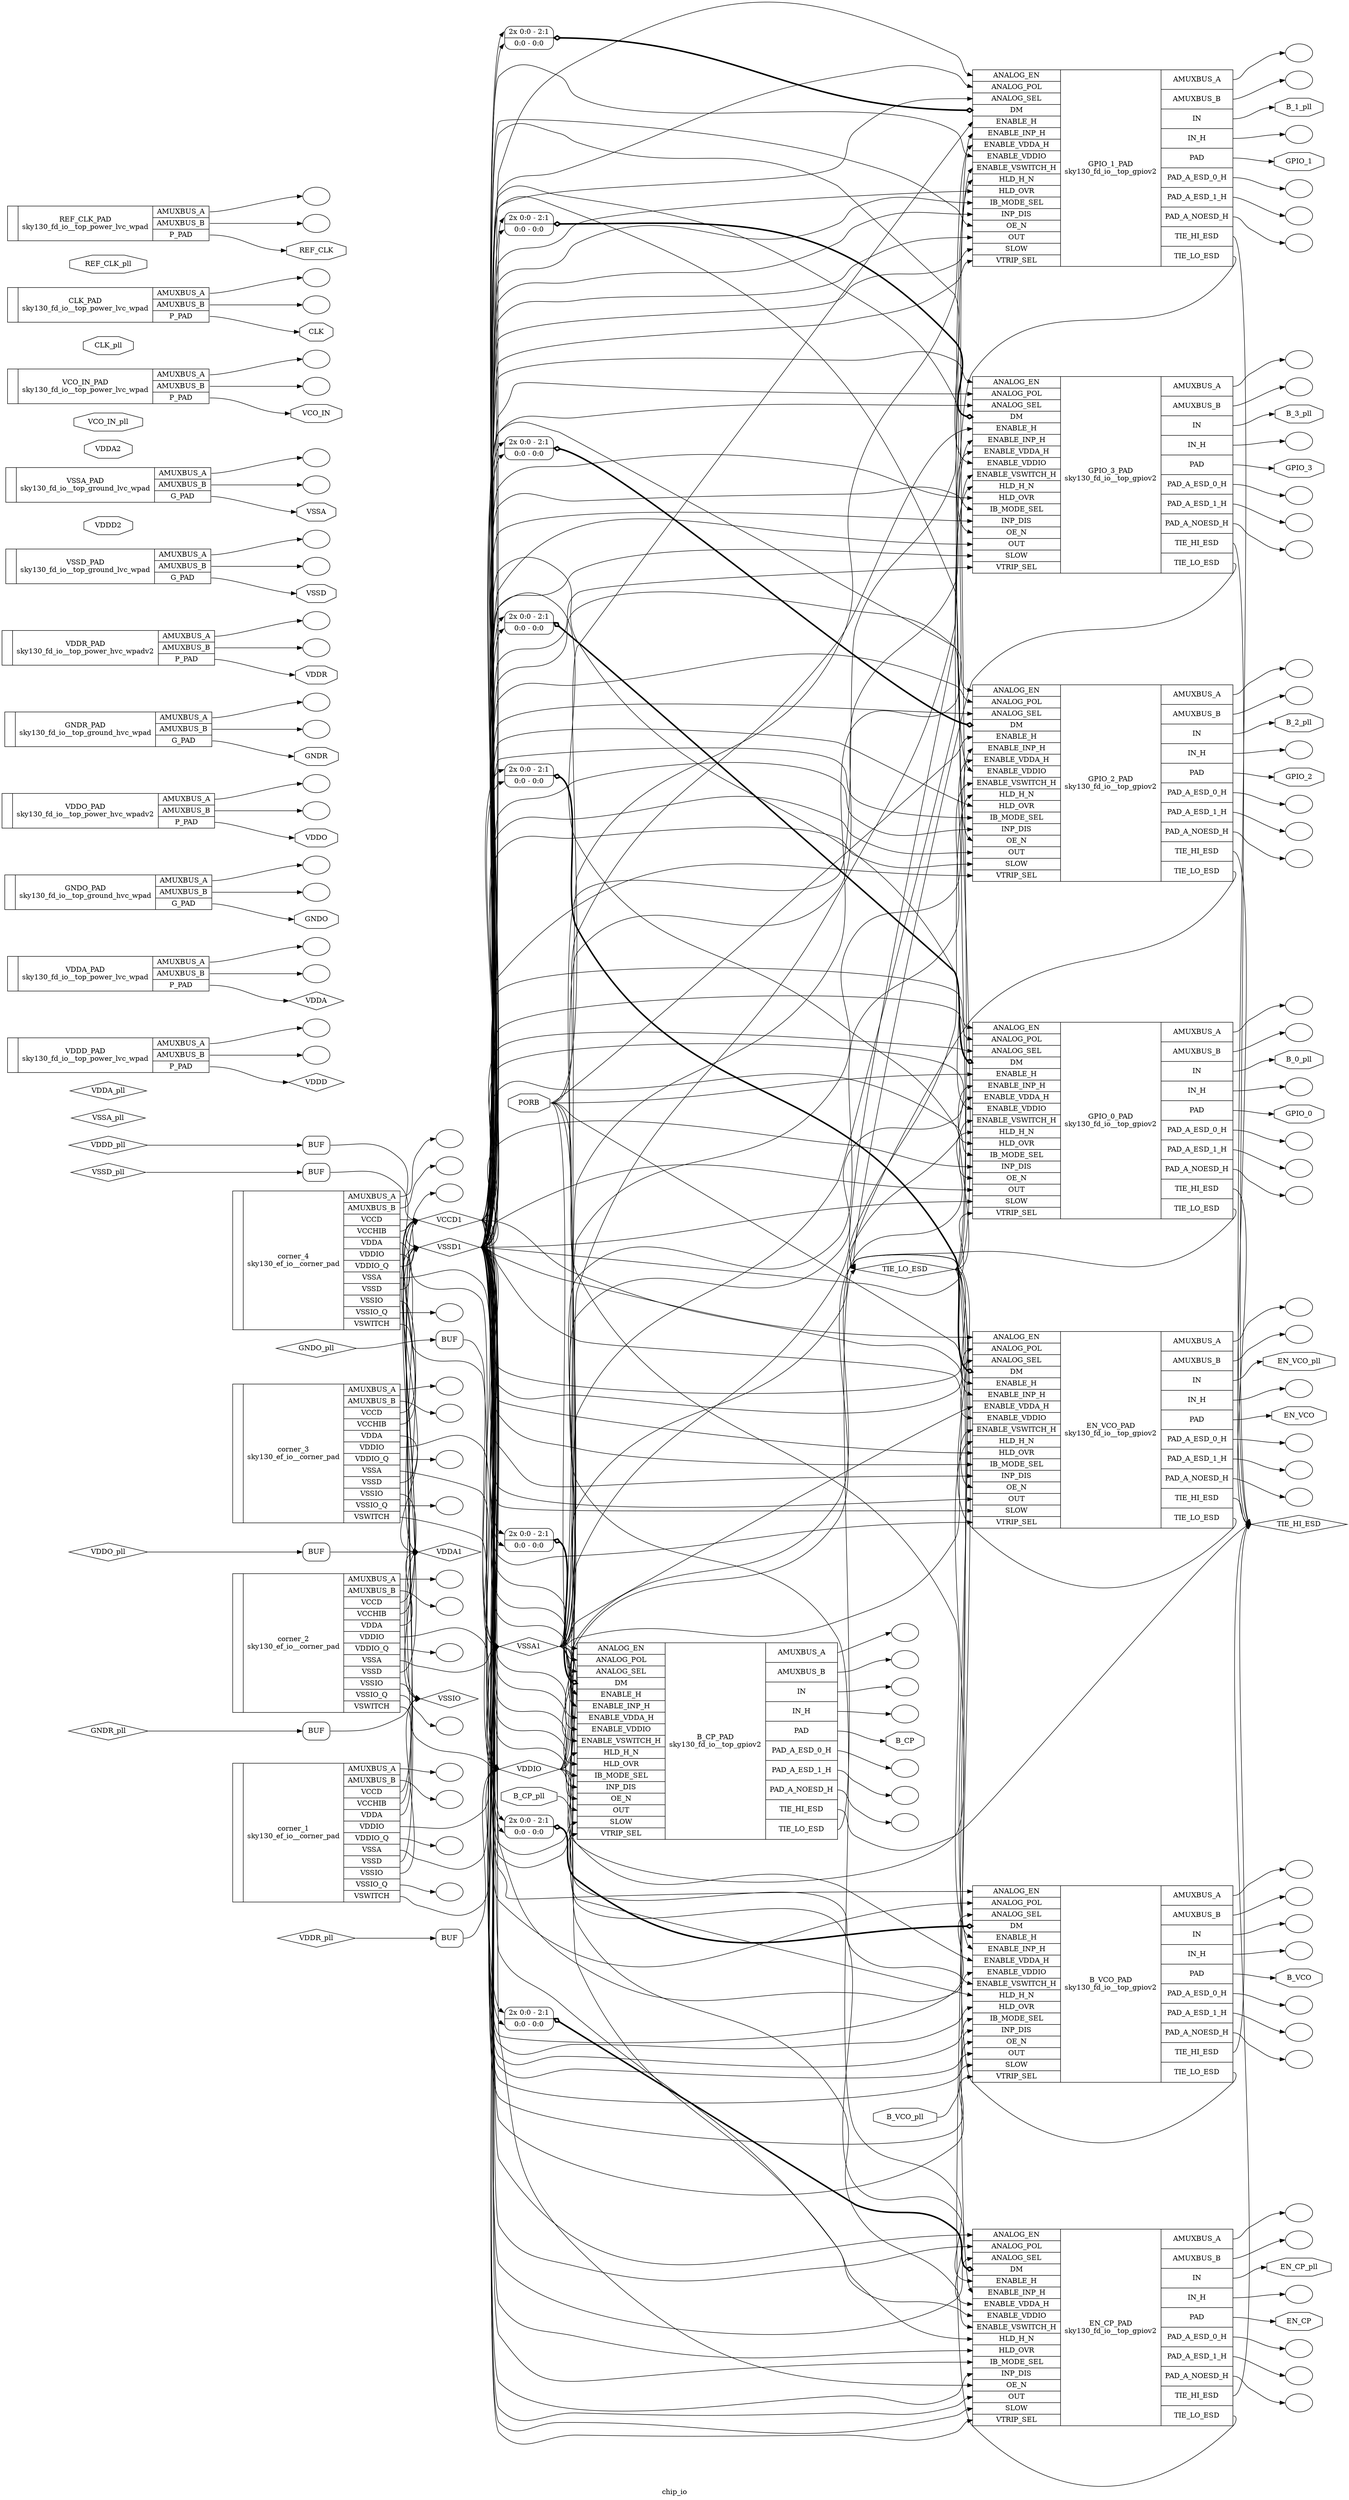 digraph "chip_io" {
label="chip_io";
rankdir="LR";
remincross=true;
n1 [ shape=diamond, label="GNDO_pll", color="black", fontcolor="black" ];
n2 [ shape=diamond, label="VDDO_pll", color="black", fontcolor="black" ];
n3 [ shape=diamond, label="GNDR_pll", color="black", fontcolor="black" ];
n4 [ shape=diamond, label="VDDR_pll", color="black", fontcolor="black" ];
n5 [ shape=diamond, label="VDDD_pll", color="black", fontcolor="black" ];
n6 [ shape=diamond, label="VSSD_pll", color="black", fontcolor="black" ];
n7 [ shape=diamond, label="VSSA_pll", color="black", fontcolor="black" ];
n8 [ shape=diamond, label="VDDA_pll", color="black", fontcolor="black" ];
n9 [ shape=diamond, label="VSSD1", color="black", fontcolor="black" ];
n10 [ shape=diamond, label="VCCD1", color="black", fontcolor="black" ];
n11 [ shape=diamond, label="VSSA1", color="black", fontcolor="black" ];
n12 [ shape=diamond, label="VDDA1", color="black", fontcolor="black" ];
n13 [ shape=diamond, label="VSSIO", color="black", fontcolor="black" ];
n14 [ shape=diamond, label="VDDIO", color="black", fontcolor="black" ];
n15 [ shape=diamond, label="VDDD", color="black", fontcolor="black" ];
n16 [ shape=diamond, label="VDDA", color="black", fontcolor="black" ];
n17 [ shape=diamond, label="TIE_LO_ESD", color="black", fontcolor="black" ];
n18 [ shape=diamond, label="TIE_HI_ESD", color="black", fontcolor="black" ];
n19 [ shape=octagon, label="PORB", color="black", fontcolor="black" ];
n20 [ shape=octagon, label="GNDO", color="black", fontcolor="black" ];
n21 [ shape=octagon, label="VDDO", color="black", fontcolor="black" ];
n22 [ shape=octagon, label="GNDR", color="black", fontcolor="black" ];
n23 [ shape=octagon, label="VDDR", color="black", fontcolor="black" ];
n24 [ shape=octagon, label="VSSD", color="black", fontcolor="black" ];
n25 [ shape=octagon, label="VDDD2", color="black", fontcolor="black" ];
n26 [ shape=octagon, label="VSSA", color="black", fontcolor="black" ];
n27 [ shape=octagon, label="VDDA2", color="black", fontcolor="black" ];
n28 [ shape=octagon, label="B_VCO_pll", color="black", fontcolor="black" ];
n29 [ shape=octagon, label="B_VCO", color="black", fontcolor="black" ];
n30 [ shape=octagon, label="B_CP_pll", color="black", fontcolor="black" ];
n31 [ shape=octagon, label="B_CP", color="black", fontcolor="black" ];
n32 [ shape=octagon, label="EN_VCO_pll", color="black", fontcolor="black" ];
n33 [ shape=octagon, label="EN_VCO", color="black", fontcolor="black" ];
n34 [ shape=octagon, label="EN_CP_pll", color="black", fontcolor="black" ];
n35 [ shape=octagon, label="EN_CP", color="black", fontcolor="black" ];
n36 [ shape=octagon, label="VCO_IN_pll", color="black", fontcolor="black" ];
n37 [ shape=octagon, label="VCO_IN", color="black", fontcolor="black" ];
n38 [ shape=octagon, label="CLK_pll", color="black", fontcolor="black" ];
n39 [ shape=octagon, label="CLK", color="black", fontcolor="black" ];
n40 [ shape=octagon, label="REF_CLK_pll", color="black", fontcolor="black" ];
n41 [ shape=octagon, label="REF_CLK", color="black", fontcolor="black" ];
n42 [ shape=octagon, label="B_3_pll", color="black", fontcolor="black" ];
n43 [ shape=octagon, label="B_2_pll", color="black", fontcolor="black" ];
n44 [ shape=octagon, label="B_1_pll", color="black", fontcolor="black" ];
n45 [ shape=octagon, label="B_0_pll", color="black", fontcolor="black" ];
n46 [ shape=octagon, label="GPIO_3", color="black", fontcolor="black" ];
n47 [ shape=octagon, label="GPIO_2", color="black", fontcolor="black" ];
n48 [ shape=octagon, label="GPIO_1", color="black", fontcolor="black" ];
n49 [ shape=octagon, label="GPIO_0", color="black", fontcolor="black" ];
v0 [ label="" ];
v1 [ label="" ];
v2 [ label="" ];
v3 [ label="" ];
c57 [ shape=record, label="{{}|corner_4\nsky130_ef_io__corner_pad|{<p50> AMUXBUS_A|<p51> AMUXBUS_B|<p52> VCCD|<p53> VCCHIB|<p16> VDDA|<p14> VDDIO|<p54> VDDIO_Q|<p26> VSSA|<p24> VSSD|<p13> VSSIO|<p55> VSSIO_Q|<p56> VSWITCH}}" ];
v4 [ label="" ];
v5 [ label="" ];
v6 [ label="" ];
v7 [ label="" ];
c58 [ shape=record, label="{{}|corner_3\nsky130_ef_io__corner_pad|{<p50> AMUXBUS_A|<p51> AMUXBUS_B|<p52> VCCD|<p53> VCCHIB|<p16> VDDA|<p14> VDDIO|<p54> VDDIO_Q|<p26> VSSA|<p24> VSSD|<p13> VSSIO|<p55> VSSIO_Q|<p56> VSWITCH}}" ];
v8 [ label="" ];
v9 [ label="" ];
v10 [ label="" ];
v11 [ label="" ];
c59 [ shape=record, label="{{}|corner_2\nsky130_ef_io__corner_pad|{<p50> AMUXBUS_A|<p51> AMUXBUS_B|<p52> VCCD|<p53> VCCHIB|<p16> VDDA|<p14> VDDIO|<p54> VDDIO_Q|<p26> VSSA|<p24> VSSD|<p13> VSSIO|<p55> VSSIO_Q|<p56> VSWITCH}}" ];
v12 [ label="" ];
v13 [ label="" ];
v14 [ label="" ];
v15 [ label="" ];
c60 [ shape=record, label="{{}|corner_1\nsky130_ef_io__corner_pad|{<p50> AMUXBUS_A|<p51> AMUXBUS_B|<p52> VCCD|<p53> VCCHIB|<p16> VDDA|<p14> VDDIO|<p54> VDDIO_Q|<p26> VSSA|<p24> VSSD|<p13> VSSIO|<p55> VSSIO_Q|<p56> VSWITCH}}" ];
v16 [ label="" ];
v17 [ label="" ];
c62 [ shape=record, label="{{}|GNDO_PAD\nsky130_fd_io__top_ground_hvc_wpad|{<p50> AMUXBUS_A|<p51> AMUXBUS_B|<p61> G_PAD}}" ];
v18 [ label="" ];
v19 [ label="" ];
c64 [ shape=record, label="{{}|VDDO_PAD\nsky130_fd_io__top_power_hvc_wpadv2|{<p50> AMUXBUS_A|<p51> AMUXBUS_B|<p63> P_PAD}}" ];
v20 [ label="" ];
v21 [ label="" ];
c65 [ shape=record, label="{{}|GNDR_PAD\nsky130_fd_io__top_ground_hvc_wpad|{<p50> AMUXBUS_A|<p51> AMUXBUS_B|<p61> G_PAD}}" ];
v22 [ label="" ];
v23 [ label="" ];
c66 [ shape=record, label="{{}|VDDR_PAD\nsky130_fd_io__top_power_hvc_wpadv2|{<p50> AMUXBUS_A|<p51> AMUXBUS_B|<p63> P_PAD}}" ];
v24 [ label="" ];
v25 [ label="" ];
c67 [ shape=record, label="{{}|VDDD_PAD\nsky130_fd_io__top_power_lvc_wpad|{<p50> AMUXBUS_A|<p51> AMUXBUS_B|<p63> P_PAD}}" ];
v26 [ label="" ];
v27 [ label="" ];
c68 [ shape=record, label="{{}|VSSD_PAD\nsky130_fd_io__top_ground_lvc_wpad|{<p50> AMUXBUS_A|<p51> AMUXBUS_B|<p61> G_PAD}}" ];
v28 [ label="" ];
v29 [ label="" ];
c69 [ shape=record, label="{{}|VSSA_PAD\nsky130_fd_io__top_ground_lvc_wpad|{<p50> AMUXBUS_A|<p51> AMUXBUS_B|<p61> G_PAD}}" ];
v30 [ label="" ];
v31 [ label="" ];
c70 [ shape=record, label="{{}|VDDA_PAD\nsky130_fd_io__top_power_lvc_wpad|{<p50> AMUXBUS_A|<p51> AMUXBUS_B|<p63> P_PAD}}" ];
v32 [ label="" ];
v33 [ label="" ];
c71 [ shape=record, label="{{}|CLK_PAD\nsky130_fd_io__top_power_lvc_wpad|{<p50> AMUXBUS_A|<p51> AMUXBUS_B|<p63> P_PAD}}" ];
v34 [ label="" ];
v35 [ label="" ];
c72 [ shape=record, label="{{}|REF_CLK_PAD\nsky130_fd_io__top_power_lvc_wpad|{<p50> AMUXBUS_A|<p51> AMUXBUS_B|<p63> P_PAD}}" ];
v36 [ label="" ];
v37 [ label="" ];
c73 [ shape=record, label="{{}|VCO_IN_PAD\nsky130_fd_io__top_power_lvc_wpad|{<p50> AMUXBUS_A|<p51> AMUXBUS_B|<p63> P_PAD}}" ];
v38 [ label="" ];
v39 [ label="" ];
v40 [ label="" ];
v42 [ label="" ];
v43 [ label="" ];
v44 [ label="" ];
v45 [ label="" ];
c97 [ shape=record, label="{{<p74> ANALOG_EN|<p75> ANALOG_POL|<p76> ANALOG_SEL|<p77> DM|<p78> ENABLE_H|<p79> ENABLE_INP_H|<p80> ENABLE_VDDA_H|<p81> ENABLE_VDDIO|<p82> ENABLE_VSWITCH_H|<p83> HLD_H_N|<p84> HLD_OVR|<p85> IB_MODE_SEL|<p86> INP_DIS|<p87> OE_N|<p88> OUT|<p89> SLOW|<p90> VTRIP_SEL}|B_CP_PAD\nsky130_fd_io__top_gpiov2|{<p50> AMUXBUS_A|<p51> AMUXBUS_B|<p91> IN|<p92> IN_H|<p93> PAD|<p94> PAD_A_ESD_0_H|<p95> PAD_A_ESD_1_H|<p96> PAD_A_NOESD_H|<p18> TIE_HI_ESD|<p17> TIE_LO_ESD}}" ];
x41 [ shape=record, style=rounded, label="<s2> 2x 0:0 - 2:1 |<s0> 0:0 - 0:0 " ];
x41:e -> c97:p77:w [arrowhead=odiamond, arrowtail=odiamond, dir=both, color="black", style="setlinewidth(3)", label=""];
v46 [ label="" ];
v47 [ label="" ];
v48 [ label="" ];
v50 [ label="" ];
v51 [ label="" ];
v52 [ label="" ];
v53 [ label="" ];
c98 [ shape=record, label="{{<p74> ANALOG_EN|<p75> ANALOG_POL|<p76> ANALOG_SEL|<p77> DM|<p78> ENABLE_H|<p79> ENABLE_INP_H|<p80> ENABLE_VDDA_H|<p81> ENABLE_VDDIO|<p82> ENABLE_VSWITCH_H|<p83> HLD_H_N|<p84> HLD_OVR|<p85> IB_MODE_SEL|<p86> INP_DIS|<p87> OE_N|<p88> OUT|<p89> SLOW|<p90> VTRIP_SEL}|B_VCO_PAD\nsky130_fd_io__top_gpiov2|{<p50> AMUXBUS_A|<p51> AMUXBUS_B|<p91> IN|<p92> IN_H|<p93> PAD|<p94> PAD_A_ESD_0_H|<p95> PAD_A_ESD_1_H|<p96> PAD_A_NOESD_H|<p18> TIE_HI_ESD|<p17> TIE_LO_ESD}}" ];
x49 [ shape=record, style=rounded, label="<s2> 2x 0:0 - 2:1 |<s0> 0:0 - 0:0 " ];
x49:e -> c98:p77:w [arrowhead=odiamond, arrowtail=odiamond, dir=both, color="black", style="setlinewidth(3)", label=""];
v54 [ label="" ];
v55 [ label="" ];
v57 [ label="" ];
v58 [ label="" ];
v59 [ label="" ];
v60 [ label="" ];
c99 [ shape=record, label="{{<p74> ANALOG_EN|<p75> ANALOG_POL|<p76> ANALOG_SEL|<p77> DM|<p78> ENABLE_H|<p79> ENABLE_INP_H|<p80> ENABLE_VDDA_H|<p81> ENABLE_VDDIO|<p82> ENABLE_VSWITCH_H|<p83> HLD_H_N|<p84> HLD_OVR|<p85> IB_MODE_SEL|<p86> INP_DIS|<p87> OE_N|<p88> OUT|<p89> SLOW|<p90> VTRIP_SEL}|EN_CP_PAD\nsky130_fd_io__top_gpiov2|{<p50> AMUXBUS_A|<p51> AMUXBUS_B|<p91> IN|<p92> IN_H|<p93> PAD|<p94> PAD_A_ESD_0_H|<p95> PAD_A_ESD_1_H|<p96> PAD_A_NOESD_H|<p18> TIE_HI_ESD|<p17> TIE_LO_ESD}}" ];
x56 [ shape=record, style=rounded, label="<s2> 2x 0:0 - 2:1 |<s0> 0:0 - 0:0 " ];
x56:e -> c99:p77:w [arrowhead=odiamond, arrowtail=odiamond, dir=both, color="black", style="setlinewidth(3)", label=""];
v61 [ label="" ];
v62 [ label="" ];
v64 [ label="" ];
v65 [ label="" ];
v66 [ label="" ];
v67 [ label="" ];
c100 [ shape=record, label="{{<p74> ANALOG_EN|<p75> ANALOG_POL|<p76> ANALOG_SEL|<p77> DM|<p78> ENABLE_H|<p79> ENABLE_INP_H|<p80> ENABLE_VDDA_H|<p81> ENABLE_VDDIO|<p82> ENABLE_VSWITCH_H|<p83> HLD_H_N|<p84> HLD_OVR|<p85> IB_MODE_SEL|<p86> INP_DIS|<p87> OE_N|<p88> OUT|<p89> SLOW|<p90> VTRIP_SEL}|EN_VCO_PAD\nsky130_fd_io__top_gpiov2|{<p50> AMUXBUS_A|<p51> AMUXBUS_B|<p91> IN|<p92> IN_H|<p93> PAD|<p94> PAD_A_ESD_0_H|<p95> PAD_A_ESD_1_H|<p96> PAD_A_NOESD_H|<p18> TIE_HI_ESD|<p17> TIE_LO_ESD}}" ];
x63 [ shape=record, style=rounded, label="<s2> 2x 0:0 - 2:1 |<s0> 0:0 - 0:0 " ];
x63:e -> c100:p77:w [arrowhead=odiamond, arrowtail=odiamond, dir=both, color="black", style="setlinewidth(3)", label=""];
v68 [ label="" ];
v69 [ label="" ];
v71 [ label="" ];
v72 [ label="" ];
v73 [ label="" ];
v74 [ label="" ];
c101 [ shape=record, label="{{<p74> ANALOG_EN|<p75> ANALOG_POL|<p76> ANALOG_SEL|<p77> DM|<p78> ENABLE_H|<p79> ENABLE_INP_H|<p80> ENABLE_VDDA_H|<p81> ENABLE_VDDIO|<p82> ENABLE_VSWITCH_H|<p83> HLD_H_N|<p84> HLD_OVR|<p85> IB_MODE_SEL|<p86> INP_DIS|<p87> OE_N|<p88> OUT|<p89> SLOW|<p90> VTRIP_SEL}|GPIO_3_PAD\nsky130_fd_io__top_gpiov2|{<p50> AMUXBUS_A|<p51> AMUXBUS_B|<p91> IN|<p92> IN_H|<p93> PAD|<p94> PAD_A_ESD_0_H|<p95> PAD_A_ESD_1_H|<p96> PAD_A_NOESD_H|<p18> TIE_HI_ESD|<p17> TIE_LO_ESD}}" ];
x70 [ shape=record, style=rounded, label="<s2> 2x 0:0 - 2:1 |<s0> 0:0 - 0:0 " ];
x70:e -> c101:p77:w [arrowhead=odiamond, arrowtail=odiamond, dir=both, color="black", style="setlinewidth(3)", label=""];
v75 [ label="" ];
v76 [ label="" ];
v78 [ label="" ];
v79 [ label="" ];
v80 [ label="" ];
v81 [ label="" ];
c102 [ shape=record, label="{{<p74> ANALOG_EN|<p75> ANALOG_POL|<p76> ANALOG_SEL|<p77> DM|<p78> ENABLE_H|<p79> ENABLE_INP_H|<p80> ENABLE_VDDA_H|<p81> ENABLE_VDDIO|<p82> ENABLE_VSWITCH_H|<p83> HLD_H_N|<p84> HLD_OVR|<p85> IB_MODE_SEL|<p86> INP_DIS|<p87> OE_N|<p88> OUT|<p89> SLOW|<p90> VTRIP_SEL}|GPIO_2_PAD\nsky130_fd_io__top_gpiov2|{<p50> AMUXBUS_A|<p51> AMUXBUS_B|<p91> IN|<p92> IN_H|<p93> PAD|<p94> PAD_A_ESD_0_H|<p95> PAD_A_ESD_1_H|<p96> PAD_A_NOESD_H|<p18> TIE_HI_ESD|<p17> TIE_LO_ESD}}" ];
x77 [ shape=record, style=rounded, label="<s2> 2x 0:0 - 2:1 |<s0> 0:0 - 0:0 " ];
x77:e -> c102:p77:w [arrowhead=odiamond, arrowtail=odiamond, dir=both, color="black", style="setlinewidth(3)", label=""];
v82 [ label="" ];
v83 [ label="" ];
v85 [ label="" ];
v86 [ label="" ];
v87 [ label="" ];
v88 [ label="" ];
c103 [ shape=record, label="{{<p74> ANALOG_EN|<p75> ANALOG_POL|<p76> ANALOG_SEL|<p77> DM|<p78> ENABLE_H|<p79> ENABLE_INP_H|<p80> ENABLE_VDDA_H|<p81> ENABLE_VDDIO|<p82> ENABLE_VSWITCH_H|<p83> HLD_H_N|<p84> HLD_OVR|<p85> IB_MODE_SEL|<p86> INP_DIS|<p87> OE_N|<p88> OUT|<p89> SLOW|<p90> VTRIP_SEL}|GPIO_1_PAD\nsky130_fd_io__top_gpiov2|{<p50> AMUXBUS_A|<p51> AMUXBUS_B|<p91> IN|<p92> IN_H|<p93> PAD|<p94> PAD_A_ESD_0_H|<p95> PAD_A_ESD_1_H|<p96> PAD_A_NOESD_H|<p18> TIE_HI_ESD|<p17> TIE_LO_ESD}}" ];
x84 [ shape=record, style=rounded, label="<s2> 2x 0:0 - 2:1 |<s0> 0:0 - 0:0 " ];
x84:e -> c103:p77:w [arrowhead=odiamond, arrowtail=odiamond, dir=both, color="black", style="setlinewidth(3)", label=""];
v89 [ label="" ];
v90 [ label="" ];
v92 [ label="" ];
v93 [ label="" ];
v94 [ label="" ];
v95 [ label="" ];
c104 [ shape=record, label="{{<p74> ANALOG_EN|<p75> ANALOG_POL|<p76> ANALOG_SEL|<p77> DM|<p78> ENABLE_H|<p79> ENABLE_INP_H|<p80> ENABLE_VDDA_H|<p81> ENABLE_VDDIO|<p82> ENABLE_VSWITCH_H|<p83> HLD_H_N|<p84> HLD_OVR|<p85> IB_MODE_SEL|<p86> INP_DIS|<p87> OE_N|<p88> OUT|<p89> SLOW|<p90> VTRIP_SEL}|GPIO_0_PAD\nsky130_fd_io__top_gpiov2|{<p50> AMUXBUS_A|<p51> AMUXBUS_B|<p91> IN|<p92> IN_H|<p93> PAD|<p94> PAD_A_ESD_0_H|<p95> PAD_A_ESD_1_H|<p96> PAD_A_NOESD_H|<p18> TIE_HI_ESD|<p17> TIE_LO_ESD}}" ];
x91 [ shape=record, style=rounded, label="<s2> 2x 0:0 - 2:1 |<s0> 0:0 - 0:0 " ];
x91:e -> c104:p77:w [arrowhead=odiamond, arrowtail=odiamond, dir=both, color="black", style="setlinewidth(3)", label=""];
x96 [shape=box, style=rounded, label="BUF"];
x97 [shape=box, style=rounded, label="BUF"];
x98 [shape=box, style=rounded, label="BUF"];
x99 [shape=box, style=rounded, label="BUF"];
x100 [shape=box, style=rounded, label="BUF"];
x101 [shape=box, style=rounded, label="BUF"];
n1:e -> x99:w:w [color="black", label=""];
c57:p52:e -> n10:w [color="black", label=""];
c57:p53:e -> n10:w [color="black", label=""];
c58:p52:e -> n10:w [color="black", label=""];
c58:p53:e -> n10:w [color="black", label=""];
c59:p52:e -> n10:w [color="black", label=""];
c59:p53:e -> n10:w [color="black", label=""];
c60:p52:e -> n10:w [color="black", label=""];
c60:p53:e -> n10:w [color="black", label=""];
x100:e:e -> n10:w [color="black", label=""];
n10:e -> c100:p81:w [color="black", label=""];
n10:e -> c100:p87:w [color="black", label=""];
n10:e -> c101:p81:w [color="black", label=""];
n10:e -> c101:p87:w [color="black", label=""];
n10:e -> c102:p81:w [color="black", label=""];
n10:e -> c102:p87:w [color="black", label=""];
n10:e -> c103:p81:w [color="black", label=""];
n10:e -> c103:p87:w [color="black", label=""];
n10:e -> c104:p81:w [color="black", label=""];
n10:e -> c104:p87:w [color="black", label=""];
n10:e -> c97:p81:w [color="black", label=""];
n10:e -> c98:p81:w [color="black", label=""];
n10:e -> c99:p81:w [color="black", label=""];
n10:e -> c99:p87:w [color="black", label=""];
n10:e -> x41:s2:w [color="black", label=""];
n10:e -> x49:s2:w [color="black", label=""];
n10:e -> x56:s0:w [color="black", label=""];
n10:e -> x63:s0:w [color="black", label=""];
n10:e -> x70:s0:w [color="black", label=""];
n10:e -> x77:s0:w [color="black", label=""];
n10:e -> x84:s0:w [color="black", label=""];
n10:e -> x91:s0:w [color="black", label=""];
c57:p26:e -> n11:w [color="black", label=""];
c58:p26:e -> n11:w [color="black", label=""];
c59:p26:e -> n11:w [color="black", label=""];
c60:p26:e -> n11:w [color="black", label=""];
x99:e:e -> n11:w [color="black", label=""];
n11:e -> c100:p80:w [color="black", label=""];
n11:e -> c100:p82:w [color="black", label=""];
n11:e -> c101:p80:w [color="black", label=""];
n11:e -> c101:p82:w [color="black", label=""];
n11:e -> c102:p80:w [color="black", label=""];
n11:e -> c102:p82:w [color="black", label=""];
n11:e -> c103:p80:w [color="black", label=""];
n11:e -> c103:p82:w [color="black", label=""];
n11:e -> c104:p80:w [color="black", label=""];
n11:e -> c104:p82:w [color="black", label=""];
n11:e -> c97:p80:w [color="black", label=""];
n11:e -> c97:p82:w [color="black", label=""];
n11:e -> c98:p80:w [color="black", label=""];
n11:e -> c98:p82:w [color="black", label=""];
n11:e -> c99:p80:w [color="black", label=""];
n11:e -> c99:p82:w [color="black", label=""];
c57:p16:e -> n12:w [color="black", label=""];
c58:p16:e -> n12:w [color="black", label=""];
c59:p16:e -> n12:w [color="black", label=""];
c60:p16:e -> n12:w [color="black", label=""];
x98:e:e -> n12:w [color="black", label=""];
c57:p13:e -> n13:w [color="black", label=""];
c58:p13:e -> n13:w [color="black", label=""];
c59:p13:e -> n13:w [color="black", label=""];
c60:p13:e -> n13:w [color="black", label=""];
x97:e:e -> n13:w [color="black", label=""];
c57:p14:e -> n14:w [color="black", label=""];
c57:p56:e -> n14:w [color="black", label=""];
c58:p14:e -> n14:w [color="black", label=""];
c58:p56:e -> n14:w [color="black", label=""];
c59:p14:e -> n14:w [color="black", label=""];
c59:p56:e -> n14:w [color="black", label=""];
c60:p14:e -> n14:w [color="black", label=""];
c60:p56:e -> n14:w [color="black", label=""];
x96:e:e -> n14:w [color="black", label=""];
n14:e -> c100:p83:w [color="black", label=""];
n14:e -> c101:p83:w [color="black", label=""];
n14:e -> c102:p83:w [color="black", label=""];
n14:e -> c103:p83:w [color="black", label=""];
n14:e -> c104:p83:w [color="black", label=""];
n14:e -> c97:p83:w [color="black", label=""];
n14:e -> c98:p83:w [color="black", label=""];
n14:e -> c99:p83:w [color="black", label=""];
c67:p63:e -> n15:w [color="black", label=""];
c70:p63:e -> n16:w [color="black", label=""];
c100:p17:e -> n17:w [color="black", label=""];
c101:p17:e -> n17:w [color="black", label=""];
c102:p17:e -> n17:w [color="black", label=""];
c103:p17:e -> n17:w [color="black", label=""];
c104:p17:e -> n17:w [color="black", label=""];
c97:p17:e -> n17:w [color="black", label=""];
c98:p17:e -> n17:w [color="black", label=""];
c99:p17:e -> n17:w [color="black", label=""];
n17:e -> c100:p79:w [color="black", label=""];
n17:e -> c101:p79:w [color="black", label=""];
n17:e -> c102:p79:w [color="black", label=""];
n17:e -> c103:p79:w [color="black", label=""];
n17:e -> c104:p79:w [color="black", label=""];
n17:e -> c97:p79:w [color="black", label=""];
n17:e -> c98:p79:w [color="black", label=""];
n17:e -> c99:p79:w [color="black", label=""];
c100:p18:e -> n18:w [color="black", label=""];
c101:p18:e -> n18:w [color="black", label=""];
c102:p18:e -> n18:w [color="black", label=""];
c103:p18:e -> n18:w [color="black", label=""];
c104:p18:e -> n18:w [color="black", label=""];
c97:p18:e -> n18:w [color="black", label=""];
c98:p18:e -> n18:w [color="black", label=""];
c99:p18:e -> n18:w [color="black", label=""];
n19:e -> c100:p78:w [color="black", label=""];
n19:e -> c101:p78:w [color="black", label=""];
n19:e -> c102:p78:w [color="black", label=""];
n19:e -> c103:p78:w [color="black", label=""];
n19:e -> c104:p78:w [color="black", label=""];
n19:e -> c97:p78:w [color="black", label=""];
n19:e -> c98:p78:w [color="black", label=""];
n19:e -> c99:p78:w [color="black", label=""];
n2:e -> x98:w:w [color="black", label=""];
c62:p61:e -> n20:w [color="black", label=""];
c64:p63:e -> n21:w [color="black", label=""];
c65:p61:e -> n22:w [color="black", label=""];
c66:p63:e -> n23:w [color="black", label=""];
c68:p61:e -> n24:w [color="black", label=""];
c69:p61:e -> n26:w [color="black", label=""];
n28:e -> c98:p88:w [color="black", label=""];
c98:p93:e -> n29:w [color="black", label=""];
n3:e -> x97:w:w [color="black", label=""];
n30:e -> c97:p88:w [color="black", label=""];
c97:p93:e -> n31:w [color="black", label=""];
c100:p91:e -> n32:w [color="black", label=""];
c100:p93:e -> n33:w [color="black", label=""];
c99:p91:e -> n34:w [color="black", label=""];
c99:p93:e -> n35:w [color="black", label=""];
c73:p63:e -> n37:w [color="black", label=""];
c71:p63:e -> n39:w [color="black", label=""];
n4:e -> x96:w:w [color="black", label=""];
c72:p63:e -> n41:w [color="black", label=""];
c101:p91:e -> n42:w [color="black", label=""];
c102:p91:e -> n43:w [color="black", label=""];
c103:p91:e -> n44:w [color="black", label=""];
c104:p91:e -> n45:w [color="black", label=""];
c101:p93:e -> n46:w [color="black", label=""];
c102:p93:e -> n47:w [color="black", label=""];
c103:p93:e -> n48:w [color="black", label=""];
c104:p93:e -> n49:w [color="black", label=""];
n5:e -> x100:w:w [color="black", label=""];
n6:e -> x101:w:w [color="black", label=""];
c57:p24:e -> n9:w [color="black", label=""];
c58:p24:e -> n9:w [color="black", label=""];
c59:p24:e -> n9:w [color="black", label=""];
c60:p24:e -> n9:w [color="black", label=""];
x101:e:e -> n9:w [color="black", label=""];
n9:e -> c100:p74:w [color="black", label=""];
n9:e -> c100:p75:w [color="black", label=""];
n9:e -> c100:p76:w [color="black", label=""];
n9:e -> c100:p84:w [color="black", label=""];
n9:e -> c100:p85:w [color="black", label=""];
n9:e -> c100:p86:w [color="black", label=""];
n9:e -> c100:p88:w [color="black", label=""];
n9:e -> c100:p89:w [color="black", label=""];
n9:e -> c100:p90:w [color="black", label=""];
n9:e -> c101:p74:w [color="black", label=""];
n9:e -> c101:p75:w [color="black", label=""];
n9:e -> c101:p76:w [color="black", label=""];
n9:e -> c101:p84:w [color="black", label=""];
n9:e -> c101:p85:w [color="black", label=""];
n9:e -> c101:p86:w [color="black", label=""];
n9:e -> c101:p88:w [color="black", label=""];
n9:e -> c101:p89:w [color="black", label=""];
n9:e -> c101:p90:w [color="black", label=""];
n9:e -> c102:p74:w [color="black", label=""];
n9:e -> c102:p75:w [color="black", label=""];
n9:e -> c102:p76:w [color="black", label=""];
n9:e -> c102:p84:w [color="black", label=""];
n9:e -> c102:p85:w [color="black", label=""];
n9:e -> c102:p86:w [color="black", label=""];
n9:e -> c102:p88:w [color="black", label=""];
n9:e -> c102:p89:w [color="black", label=""];
n9:e -> c102:p90:w [color="black", label=""];
n9:e -> c103:p74:w [color="black", label=""];
n9:e -> c103:p75:w [color="black", label=""];
n9:e -> c103:p76:w [color="black", label=""];
n9:e -> c103:p84:w [color="black", label=""];
n9:e -> c103:p85:w [color="black", label=""];
n9:e -> c103:p86:w [color="black", label=""];
n9:e -> c103:p88:w [color="black", label=""];
n9:e -> c103:p89:w [color="black", label=""];
n9:e -> c103:p90:w [color="black", label=""];
n9:e -> c104:p74:w [color="black", label=""];
n9:e -> c104:p75:w [color="black", label=""];
n9:e -> c104:p76:w [color="black", label=""];
n9:e -> c104:p84:w [color="black", label=""];
n9:e -> c104:p85:w [color="black", label=""];
n9:e -> c104:p86:w [color="black", label=""];
n9:e -> c104:p88:w [color="black", label=""];
n9:e -> c104:p89:w [color="black", label=""];
n9:e -> c104:p90:w [color="black", label=""];
n9:e -> c97:p74:w [color="black", label=""];
n9:e -> c97:p75:w [color="black", label=""];
n9:e -> c97:p76:w [color="black", label=""];
n9:e -> c97:p84:w [color="black", label=""];
n9:e -> c97:p85:w [color="black", label=""];
n9:e -> c97:p86:w [color="black", label=""];
n9:e -> c97:p87:w [color="black", label=""];
n9:e -> c97:p89:w [color="black", label=""];
n9:e -> c97:p90:w [color="black", label=""];
n9:e -> c98:p74:w [color="black", label=""];
n9:e -> c98:p75:w [color="black", label=""];
n9:e -> c98:p76:w [color="black", label=""];
n9:e -> c98:p84:w [color="black", label=""];
n9:e -> c98:p85:w [color="black", label=""];
n9:e -> c98:p86:w [color="black", label=""];
n9:e -> c98:p87:w [color="black", label=""];
n9:e -> c98:p89:w [color="black", label=""];
n9:e -> c98:p90:w [color="black", label=""];
n9:e -> c99:p74:w [color="black", label=""];
n9:e -> c99:p75:w [color="black", label=""];
n9:e -> c99:p76:w [color="black", label=""];
n9:e -> c99:p84:w [color="black", label=""];
n9:e -> c99:p85:w [color="black", label=""];
n9:e -> c99:p86:w [color="black", label=""];
n9:e -> c99:p88:w [color="black", label=""];
n9:e -> c99:p89:w [color="black", label=""];
n9:e -> c99:p90:w [color="black", label=""];
n9:e -> x41:s0:w [color="black", label=""];
n9:e -> x49:s0:w [color="black", label=""];
n9:e -> x56:s2:w [color="black", label=""];
n9:e -> x63:s2:w [color="black", label=""];
n9:e -> x70:s2:w [color="black", label=""];
n9:e -> x77:s2:w [color="black", label=""];
n9:e -> x84:s2:w [color="black", label=""];
n9:e -> x91:s2:w [color="black", label=""];
c57:p55:e -> v0:w [color="black", label=""];
c57:p54:e -> v1:w [color="black", label=""];
c59:p51:e -> v10:w [color="black", label=""];
c59:p50:e -> v11:w [color="black", label=""];
c60:p55:e -> v12:w [color="black", label=""];
c60:p54:e -> v13:w [color="black", label=""];
c60:p51:e -> v14:w [color="black", label=""];
c60:p50:e -> v15:w [color="black", label=""];
c62:p51:e -> v16:w [color="black", label=""];
c62:p50:e -> v17:w [color="black", label=""];
c64:p51:e -> v18:w [color="black", label=""];
c64:p50:e -> v19:w [color="black", label=""];
c57:p51:e -> v2:w [color="black", label=""];
c65:p51:e -> v20:w [color="black", label=""];
c65:p50:e -> v21:w [color="black", label=""];
c66:p51:e -> v22:w [color="black", label=""];
c66:p50:e -> v23:w [color="black", label=""];
c67:p51:e -> v24:w [color="black", label=""];
c67:p50:e -> v25:w [color="black", label=""];
c68:p51:e -> v26:w [color="black", label=""];
c68:p50:e -> v27:w [color="black", label=""];
c69:p51:e -> v28:w [color="black", label=""];
c69:p50:e -> v29:w [color="black", label=""];
c57:p50:e -> v3:w [color="black", label=""];
c70:p51:e -> v30:w [color="black", label=""];
c70:p50:e -> v31:w [color="black", label=""];
c71:p51:e -> v32:w [color="black", label=""];
c71:p50:e -> v33:w [color="black", label=""];
c72:p51:e -> v34:w [color="black", label=""];
c72:p50:e -> v35:w [color="black", label=""];
c73:p51:e -> v36:w [color="black", label=""];
c73:p50:e -> v37:w [color="black", label=""];
c97:p51:e -> v38:w [color="black", label=""];
c97:p50:e -> v39:w [color="black", label=""];
c58:p55:e -> v4:w [color="black", label=""];
c97:p91:e -> v40:w [color="black", label=""];
c97:p95:e -> v42:w [color="black", label=""];
c97:p94:e -> v43:w [color="black", label=""];
c97:p96:e -> v44:w [color="black", label=""];
c97:p92:e -> v45:w [color="black", label=""];
c98:p51:e -> v46:w [color="black", label=""];
c98:p50:e -> v47:w [color="black", label=""];
c98:p91:e -> v48:w [color="black", label=""];
c58:p54:e -> v5:w [color="black", label=""];
c98:p95:e -> v50:w [color="black", label=""];
c98:p94:e -> v51:w [color="black", label=""];
c98:p96:e -> v52:w [color="black", label=""];
c98:p92:e -> v53:w [color="black", label=""];
c99:p51:e -> v54:w [color="black", label=""];
c99:p50:e -> v55:w [color="black", label=""];
c99:p95:e -> v57:w [color="black", label=""];
c99:p94:e -> v58:w [color="black", label=""];
c99:p96:e -> v59:w [color="black", label=""];
c58:p51:e -> v6:w [color="black", label=""];
c99:p92:e -> v60:w [color="black", label=""];
c100:p51:e -> v61:w [color="black", label=""];
c100:p50:e -> v62:w [color="black", label=""];
c100:p95:e -> v64:w [color="black", label=""];
c100:p94:e -> v65:w [color="black", label=""];
c100:p96:e -> v66:w [color="black", label=""];
c100:p92:e -> v67:w [color="black", label=""];
c101:p51:e -> v68:w [color="black", label=""];
c101:p50:e -> v69:w [color="black", label=""];
c58:p50:e -> v7:w [color="black", label=""];
c101:p95:e -> v71:w [color="black", label=""];
c101:p94:e -> v72:w [color="black", label=""];
c101:p96:e -> v73:w [color="black", label=""];
c101:p92:e -> v74:w [color="black", label=""];
c102:p51:e -> v75:w [color="black", label=""];
c102:p50:e -> v76:w [color="black", label=""];
c102:p95:e -> v78:w [color="black", label=""];
c102:p94:e -> v79:w [color="black", label=""];
c59:p55:e -> v8:w [color="black", label=""];
c102:p96:e -> v80:w [color="black", label=""];
c102:p92:e -> v81:w [color="black", label=""];
c103:p51:e -> v82:w [color="black", label=""];
c103:p50:e -> v83:w [color="black", label=""];
c103:p95:e -> v85:w [color="black", label=""];
c103:p94:e -> v86:w [color="black", label=""];
c103:p96:e -> v87:w [color="black", label=""];
c103:p92:e -> v88:w [color="black", label=""];
c104:p51:e -> v89:w [color="black", label=""];
c59:p54:e -> v9:w [color="black", label=""];
c104:p50:e -> v90:w [color="black", label=""];
c104:p95:e -> v92:w [color="black", label=""];
c104:p94:e -> v93:w [color="black", label=""];
c104:p96:e -> v94:w [color="black", label=""];
c104:p92:e -> v95:w [color="black", label=""];
}
